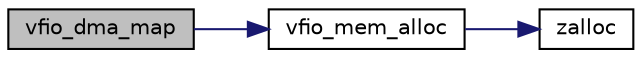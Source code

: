 digraph "vfio_dma_map"
{
  edge [fontname="Helvetica",fontsize="10",labelfontname="Helvetica",labelfontsize="10"];
  node [fontname="Helvetica",fontsize="10",shape=record];
  rankdir="LR";
  Node1 [label="vfio_dma_map",height=0.2,width=0.4,color="black", fillcolor="grey75", style="filled", fontcolor="black"];
  Node1 -> Node2 [color="midnightblue",fontsize="10",style="solid",fontname="Helvetica"];
  Node2 [label="vfio_mem_alloc",height=0.2,width=0.4,color="black", fillcolor="white", style="filled",URL="$unvme__vfio_8c.html#ab2aad0aa82586d1cb1c54fff5e97f047"];
  Node2 -> Node3 [color="midnightblue",fontsize="10",style="solid",fontname="Helvetica"];
  Node3 [label="zalloc",height=0.2,width=0.4,color="black", fillcolor="white", style="filled",URL="$unvme__log_8h.html#ad0365f35de6857f0533c276a8d243ccc"];
}
